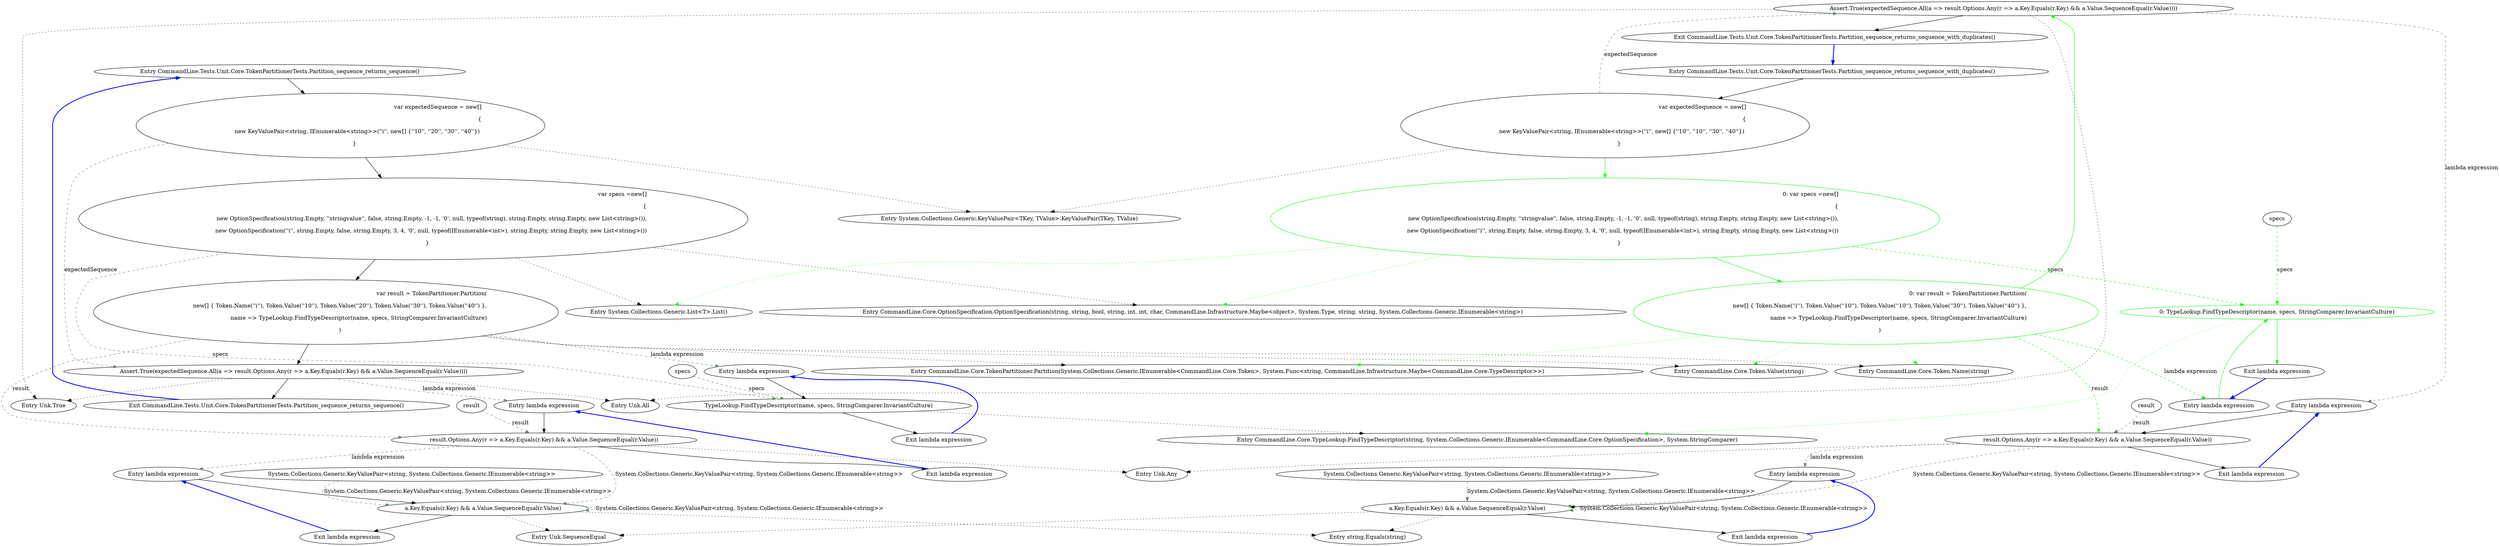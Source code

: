 digraph  {
m0_0 [cluster="CommandLine.Tests.Unit.Core.TokenPartitionerTests.Partition_sequence_returns_sequence()", file="InstanceChooser.cs", label="Entry CommandLine.Tests.Unit.Core.TokenPartitionerTests.Partition_sequence_returns_sequence()", span="13-13"];
m0_2 [cluster="CommandLine.Tests.Unit.Core.TokenPartitionerTests.Partition_sequence_returns_sequence()", file="InstanceChooser.cs", label="var specs =new[]\r\n                {\r\n                    new OptionSpecification(string.Empty, ''stringvalue'', false, string.Empty, -1, -1, '\0', null, typeof(string), string.Empty, string.Empty, new List<string>()),\r\n                    new OptionSpecification(''i'', string.Empty, false, string.Empty, 3, 4, '\0', null, typeof(IEnumerable<int>), string.Empty, string.Empty, new List<string>())\r\n                }", span="20-24"];
m0_3 [cluster="CommandLine.Tests.Unit.Core.TokenPartitionerTests.Partition_sequence_returns_sequence()", file="InstanceChooser.cs", label="var result = TokenPartitioner.Partition(\r\n                new[] { Token.Name(''i''), Token.Value(''10''), Token.Value(''20''), Token.Value(''30''), Token.Value(''40'') },\r\n                name => TypeLookup.FindTypeDescriptor(name, specs, StringComparer.InvariantCulture)\r\n                )", span="27-30"];
m0_1 [cluster="CommandLine.Tests.Unit.Core.TokenPartitionerTests.Partition_sequence_returns_sequence()", file="InstanceChooser.cs", label="var expectedSequence = new[]\r\n                {\r\n                    new KeyValuePair<string, IEnumerable<string>>(''i'', new[] {''10'', ''20'', ''30'', ''40''}) \r\n                }", span="16-19"];
m0_4 [cluster="CommandLine.Tests.Unit.Core.TokenPartitionerTests.Partition_sequence_returns_sequence()", file="InstanceChooser.cs", label="Assert.True(expectedSequence.All(a => result.Options.Any(r => a.Key.Equals(r.Key) && a.Value.SequenceEqual(r.Value))))", span="33-33"];
m0_5 [cluster="CommandLine.Tests.Unit.Core.TokenPartitionerTests.Partition_sequence_returns_sequence()", file="InstanceChooser.cs", label="Exit CommandLine.Tests.Unit.Core.TokenPartitionerTests.Partition_sequence_returns_sequence()", span="13-13"];
m0_6 [cluster="System.Collections.Generic.KeyValuePair<TKey, TValue>.KeyValuePair(TKey, TValue)", file="InstanceChooser.cs", label="Entry System.Collections.Generic.KeyValuePair<TKey, TValue>.KeyValuePair(TKey, TValue)", span="0-0"];
m0_11 [cluster="CommandLine.Core.TokenPartitioner.Partition(System.Collections.Generic.IEnumerable<CommandLine.Core.Token>, System.Func<string, CommandLine.Infrastructure.Maybe<CommandLine.Core.TypeDescriptor>>)", file="InstanceChooser.cs", label="Entry CommandLine.Core.TokenPartitioner.Partition(System.Collections.Generic.IEnumerable<CommandLine.Core.Token>, System.Func<string, CommandLine.Infrastructure.Maybe<CommandLine.Core.TypeDescriptor>>)", span="12-12"];
m0_13 [cluster="Unk.True", file="InstanceChooser.cs", label="Entry Unk.True", span=""];
m0_17 [cluster="CommandLine.Core.TypeLookup.FindTypeDescriptor(string, System.Collections.Generic.IEnumerable<CommandLine.Core.OptionSpecification>, System.StringComparer)", file="InstanceChooser.cs", label="Entry CommandLine.Core.TypeLookup.FindTypeDescriptor(string, System.Collections.Generic.IEnumerable<CommandLine.Core.OptionSpecification>, System.StringComparer)", span="11-11"];
m0_22 [cluster="lambda expression", file="InstanceChooser.cs", label="Entry lambda expression", span="33-33"];
m0_34 [cluster="lambda expression", color=green, community=0, file="InstanceChooser.cs", label="0: TypeLookup.FindTypeDescriptor(name, specs, StringComparer.InvariantCulture)", span="55-55"];
m0_33 [cluster="lambda expression", file="InstanceChooser.cs", label="Entry lambda expression", span="55-55"];
m0_37 [cluster="lambda expression", file="InstanceChooser.cs", label="result.Options.Any(r => a.Key.Equals(r.Key) && a.Value.SequenceEqual(r.Value))", span="59-59"];
m0_35 [cluster="lambda expression", file="InstanceChooser.cs", label="Exit lambda expression", span="55-55"];
m0_36 [cluster="lambda expression", file="InstanceChooser.cs", label="Entry lambda expression", span="59-59"];
m0_38 [cluster="lambda expression", file="InstanceChooser.cs", label="Exit lambda expression", span="59-59"];
m0_39 [cluster="lambda expression", file="InstanceChooser.cs", label="Entry lambda expression", span="59-59"];
m0_40 [cluster="lambda expression", file="InstanceChooser.cs", label="a.Key.Equals(r.Key) && a.Value.SequenceEqual(r.Value)", span="59-59"];
m0_15 [cluster="lambda expression", file="InstanceChooser.cs", label="TypeLookup.FindTypeDescriptor(name, specs, StringComparer.InvariantCulture)", span="29-29"];
m0_14 [cluster="lambda expression", file="InstanceChooser.cs", label="Entry lambda expression", span="29-29"];
m0_19 [cluster="lambda expression", file="InstanceChooser.cs", label="result.Options.Any(r => a.Key.Equals(r.Key) && a.Value.SequenceEqual(r.Value))", span="33-33"];
m0_41 [cluster="lambda expression", file="InstanceChooser.cs", label="Exit lambda expression", span="59-59"];
m0_16 [cluster="lambda expression", file="InstanceChooser.cs", label="Exit lambda expression", span="29-29"];
m0_18 [cluster="lambda expression", file="InstanceChooser.cs", label="Entry lambda expression", span="33-33"];
m0_20 [cluster="lambda expression", file="InstanceChooser.cs", label="Exit lambda expression", span="33-33"];
m0_23 [cluster="lambda expression", file="InstanceChooser.cs", label="a.Key.Equals(r.Key) && a.Value.SequenceEqual(r.Value)", span="33-33"];
m0_24 [cluster="lambda expression", file="InstanceChooser.cs", label="Exit lambda expression", span="33-33"];
m0_12 [cluster="Unk.All", file="InstanceChooser.cs", label="Entry Unk.All", span=""];
m0_25 [cluster="string.Equals(string)", file="InstanceChooser.cs", label="Entry string.Equals(string)", span="0-0"];
m0_9 [cluster="CommandLine.Core.Token.Name(string)", file="InstanceChooser.cs", label="Entry CommandLine.Core.Token.Name(string)", span="19-19"];
m0_7 [cluster="CommandLine.Core.OptionSpecification.OptionSpecification(string, string, bool, string, int, int, char, CommandLine.Infrastructure.Maybe<object>, System.Type, string, string, System.Collections.Generic.IEnumerable<string>)", file="InstanceChooser.cs", label="Entry CommandLine.Core.OptionSpecification.OptionSpecification(string, string, bool, string, int, int, char, CommandLine.Infrastructure.Maybe<object>, System.Type, string, string, System.Collections.Generic.IEnumerable<string>)", span="17-17"];
m0_21 [cluster="Unk.Any", file="InstanceChooser.cs", label="Entry Unk.Any", span=""];
m0_10 [cluster="CommandLine.Core.Token.Value(string)", file="InstanceChooser.cs", label="Entry CommandLine.Core.Token.Value(string)", span="24-24"];
m0_26 [cluster="Unk.SequenceEqual", file="InstanceChooser.cs", label="Entry Unk.SequenceEqual", span=""];
m0_27 [cluster="CommandLine.Tests.Unit.Core.TokenPartitionerTests.Partition_sequence_returns_sequence_with_duplicates()", file="InstanceChooser.cs", label="Entry CommandLine.Tests.Unit.Core.TokenPartitionerTests.Partition_sequence_returns_sequence_with_duplicates()", span="39-39"];
m0_29 [cluster="CommandLine.Tests.Unit.Core.TokenPartitionerTests.Partition_sequence_returns_sequence_with_duplicates()", color=green, community=0, file="InstanceChooser.cs", label="0: var specs =new[]\r\n                {\r\n                    new OptionSpecification(string.Empty, ''stringvalue'', false, string.Empty, -1, -1, '\0', null, typeof(string), string.Empty, string.Empty, new List<string>()),\r\n                    new OptionSpecification(''i'', string.Empty, false, string.Empty, 3, 4, '\0', null, typeof(IEnumerable<int>), string.Empty, string.Empty, new List<string>())\r\n                }", span="46-50"];
m0_28 [cluster="CommandLine.Tests.Unit.Core.TokenPartitionerTests.Partition_sequence_returns_sequence_with_duplicates()", file="InstanceChooser.cs", label="var expectedSequence = new[]\r\n                {\r\n                    new KeyValuePair<string, IEnumerable<string>>(''i'', new[] {''10'', ''10'', ''30'', ''40''}) \r\n                }", span="42-45"];
m0_30 [cluster="CommandLine.Tests.Unit.Core.TokenPartitionerTests.Partition_sequence_returns_sequence_with_duplicates()", color=green, community=0, file="InstanceChooser.cs", label="0: var result = TokenPartitioner.Partition(\r\n                new[] { Token.Name(''i''), Token.Value(''10''), Token.Value(''10''), Token.Value(''30''), Token.Value(''40'') },\r\n                name => TypeLookup.FindTypeDescriptor(name, specs, StringComparer.InvariantCulture)\r\n                )", span="53-56"];
m0_31 [cluster="CommandLine.Tests.Unit.Core.TokenPartitionerTests.Partition_sequence_returns_sequence_with_duplicates()", file="InstanceChooser.cs", label="Assert.True(expectedSequence.All(a => result.Options.Any(r => a.Key.Equals(r.Key) && a.Value.SequenceEqual(r.Value))))", span="59-59"];
m0_32 [cluster="CommandLine.Tests.Unit.Core.TokenPartitionerTests.Partition_sequence_returns_sequence_with_duplicates()", file="InstanceChooser.cs", label="Exit CommandLine.Tests.Unit.Core.TokenPartitionerTests.Partition_sequence_returns_sequence_with_duplicates()", span="39-39"];
m0_8 [cluster="System.Collections.Generic.List<T>.List()", file="InstanceChooser.cs", label="Entry System.Collections.Generic.List<T>.List()", span="0-0"];
m0_45 [file="InstanceChooser.cs", label=specs, span=""];
m0_46 [file="InstanceChooser.cs", label=result, span=""];
m0_47 [file="InstanceChooser.cs", label="System.Collections.Generic.KeyValuePair<string, System.Collections.Generic.IEnumerable<string>>", span=""];
m0_42 [file="InstanceChooser.cs", label=specs, span=""];
m0_43 [file="InstanceChooser.cs", label=result, span=""];
m0_44 [file="InstanceChooser.cs", label="System.Collections.Generic.KeyValuePair<string, System.Collections.Generic.IEnumerable<string>>", span=""];
m0_0 -> m0_1  [key=0, style=solid];
m0_2 -> m0_7  [key=2, style=dotted];
m0_2 -> m0_8  [key=2, style=dotted];
m0_2 -> m0_3  [key=0, style=solid];
m0_2 -> m0_15  [color=darkseagreen4, key=1, label=specs, style=dashed];
m0_3 -> m0_9  [key=2, style=dotted];
m0_3 -> m0_10  [key=2, style=dotted];
m0_3 -> m0_11  [key=2, style=dotted];
m0_3 -> m0_4  [key=0, style=solid];
m0_3 -> m0_14  [color=darkseagreen4, key=1, label="lambda expression", style=dashed];
m0_3 -> m0_19  [color=darkseagreen4, key=1, label=result, style=dashed];
m0_1 -> m0_6  [key=2, style=dotted];
m0_1 -> m0_2  [key=0, style=solid];
m0_1 -> m0_4  [color=darkseagreen4, key=1, label=expectedSequence, style=dashed];
m0_4 -> m0_12  [key=2, style=dotted];
m0_4 -> m0_13  [key=2, style=dotted];
m0_4 -> m0_5  [key=0, style=solid];
m0_4 -> m0_18  [color=darkseagreen4, key=1, label="lambda expression", style=dashed];
m0_5 -> m0_0  [color=blue, key=0, style=bold];
m0_22 -> m0_23  [key=0, style=solid];
m0_34 -> m0_35  [color=green, key=0, style=solid];
m0_34 -> m0_17  [color=green, key=2, style=dotted];
m0_33 -> m0_34  [color=green, key=0, style=solid];
m0_37 -> m0_38  [key=0, style=solid];
m0_37 -> m0_21  [key=2, style=dotted];
m0_37 -> m0_39  [color=darkseagreen4, key=1, label="lambda expression", style=dashed];
m0_37 -> m0_40  [color=darkseagreen4, key=1, label="System.Collections.Generic.KeyValuePair<string, System.Collections.Generic.IEnumerable<string>>", style=dashed];
m0_35 -> m0_33  [color=blue, key=0, style=bold];
m0_36 -> m0_37  [key=0, style=solid];
m0_38 -> m0_36  [color=blue, key=0, style=bold];
m0_39 -> m0_40  [key=0, style=solid];
m0_40 -> m0_40  [color=darkseagreen4, key=1, label="System.Collections.Generic.KeyValuePair<string, System.Collections.Generic.IEnumerable<string>>", style=dashed];
m0_40 -> m0_41  [key=0, style=solid];
m0_40 -> m0_25  [key=2, style=dotted];
m0_40 -> m0_26  [key=2, style=dotted];
m0_15 -> m0_17  [key=2, style=dotted];
m0_15 -> m0_16  [key=0, style=solid];
m0_14 -> m0_15  [key=0, style=solid];
m0_19 -> m0_21  [key=2, style=dotted];
m0_19 -> m0_20  [key=0, style=solid];
m0_19 -> m0_22  [color=darkseagreen4, key=1, label="lambda expression", style=dashed];
m0_19 -> m0_23  [color=darkseagreen4, key=1, label="System.Collections.Generic.KeyValuePair<string, System.Collections.Generic.IEnumerable<string>>", style=dashed];
m0_41 -> m0_39  [color=blue, key=0, style=bold];
m0_16 -> m0_14  [color=blue, key=0, style=bold];
m0_18 -> m0_19  [key=0, style=solid];
m0_20 -> m0_18  [color=blue, key=0, style=bold];
m0_23 -> m0_25  [key=2, style=dotted];
m0_23 -> m0_26  [key=2, style=dotted];
m0_23 -> m0_23  [color=darkseagreen4, key=1, label="System.Collections.Generic.KeyValuePair<string, System.Collections.Generic.IEnumerable<string>>", style=dashed];
m0_23 -> m0_24  [key=0, style=solid];
m0_24 -> m0_22  [color=blue, key=0, style=bold];
m0_27 -> m0_28  [key=0, style=solid];
m0_29 -> m0_30  [color=green, key=0, style=solid];
m0_29 -> m0_7  [color=green, key=2, style=dotted];
m0_29 -> m0_8  [color=green, key=2, style=dotted];
m0_29 -> m0_34  [color=green, key=1, label=specs, style=dashed];
m0_28 -> m0_29  [color=green, key=0, style=solid];
m0_28 -> m0_6  [key=2, style=dotted];
m0_28 -> m0_31  [color=darkseagreen4, key=1, label=expectedSequence, style=dashed];
m0_30 -> m0_31  [color=green, key=0, style=solid];
m0_30 -> m0_9  [color=green, key=2, style=dotted];
m0_30 -> m0_10  [color=green, key=2, style=dotted];
m0_30 -> m0_11  [color=green, key=2, style=dotted];
m0_30 -> m0_33  [color=green, key=1, label="lambda expression", style=dashed];
m0_30 -> m0_37  [color=green, key=1, label=result, style=dashed];
m0_31 -> m0_32  [key=0, style=solid];
m0_31 -> m0_12  [key=2, style=dotted];
m0_31 -> m0_13  [key=2, style=dotted];
m0_31 -> m0_36  [color=darkseagreen4, key=1, label="lambda expression", style=dashed];
m0_32 -> m0_27  [color=blue, key=0, style=bold];
m0_45 -> m0_34  [color=green, key=1, label=specs, style=dashed];
m0_46 -> m0_37  [color=darkseagreen4, key=1, label=result, style=dashed];
m0_47 -> m0_40  [color=darkseagreen4, key=1, label="System.Collections.Generic.KeyValuePair<string, System.Collections.Generic.IEnumerable<string>>", style=dashed];
m0_42 -> m0_15  [color=darkseagreen4, key=1, label=specs, style=dashed];
m0_43 -> m0_19  [color=darkseagreen4, key=1, label=result, style=dashed];
m0_44 -> m0_23  [color=darkseagreen4, key=1, label="System.Collections.Generic.KeyValuePair<string, System.Collections.Generic.IEnumerable<string>>", style=dashed];
}
